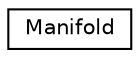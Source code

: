 digraph "Graphical Class Hierarchy"
{
 // LATEX_PDF_SIZE
  edge [fontname="Helvetica",fontsize="10",labelfontname="Helvetica",labelfontsize="10"];
  node [fontname="Helvetica",fontsize="10",shape=record];
  rankdir="LR";
  Node0 [label="Manifold",height=0.2,width=0.4,color="black", fillcolor="white", style="filled",URL="$class_manifold.html",tooltip=" "];
}
